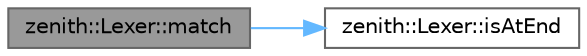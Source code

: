 digraph "zenith::Lexer::match"
{
 // LATEX_PDF_SIZE
  bgcolor="transparent";
  edge [fontname=Helvetica,fontsize=10,labelfontname=Helvetica,labelfontsize=10];
  node [fontname=Helvetica,fontsize=10,shape=box,height=0.2,width=0.4];
  rankdir="LR";
  Node1 [id="Node000001",label="zenith::Lexer::match",height=0.2,width=0.4,color="gray40", fillcolor="grey60", style="filled", fontcolor="black",tooltip=" "];
  Node1 -> Node2 [id="edge1_Node000001_Node000002",color="steelblue1",style="solid",tooltip=" "];
  Node2 [id="Node000002",label="zenith::Lexer::isAtEnd",height=0.2,width=0.4,color="grey40", fillcolor="white", style="filled",URL="$classzenith_1_1_lexer.html#af1a7d77c7a0cadeb27bb0e0d9ecb843b",tooltip=" "];
}
